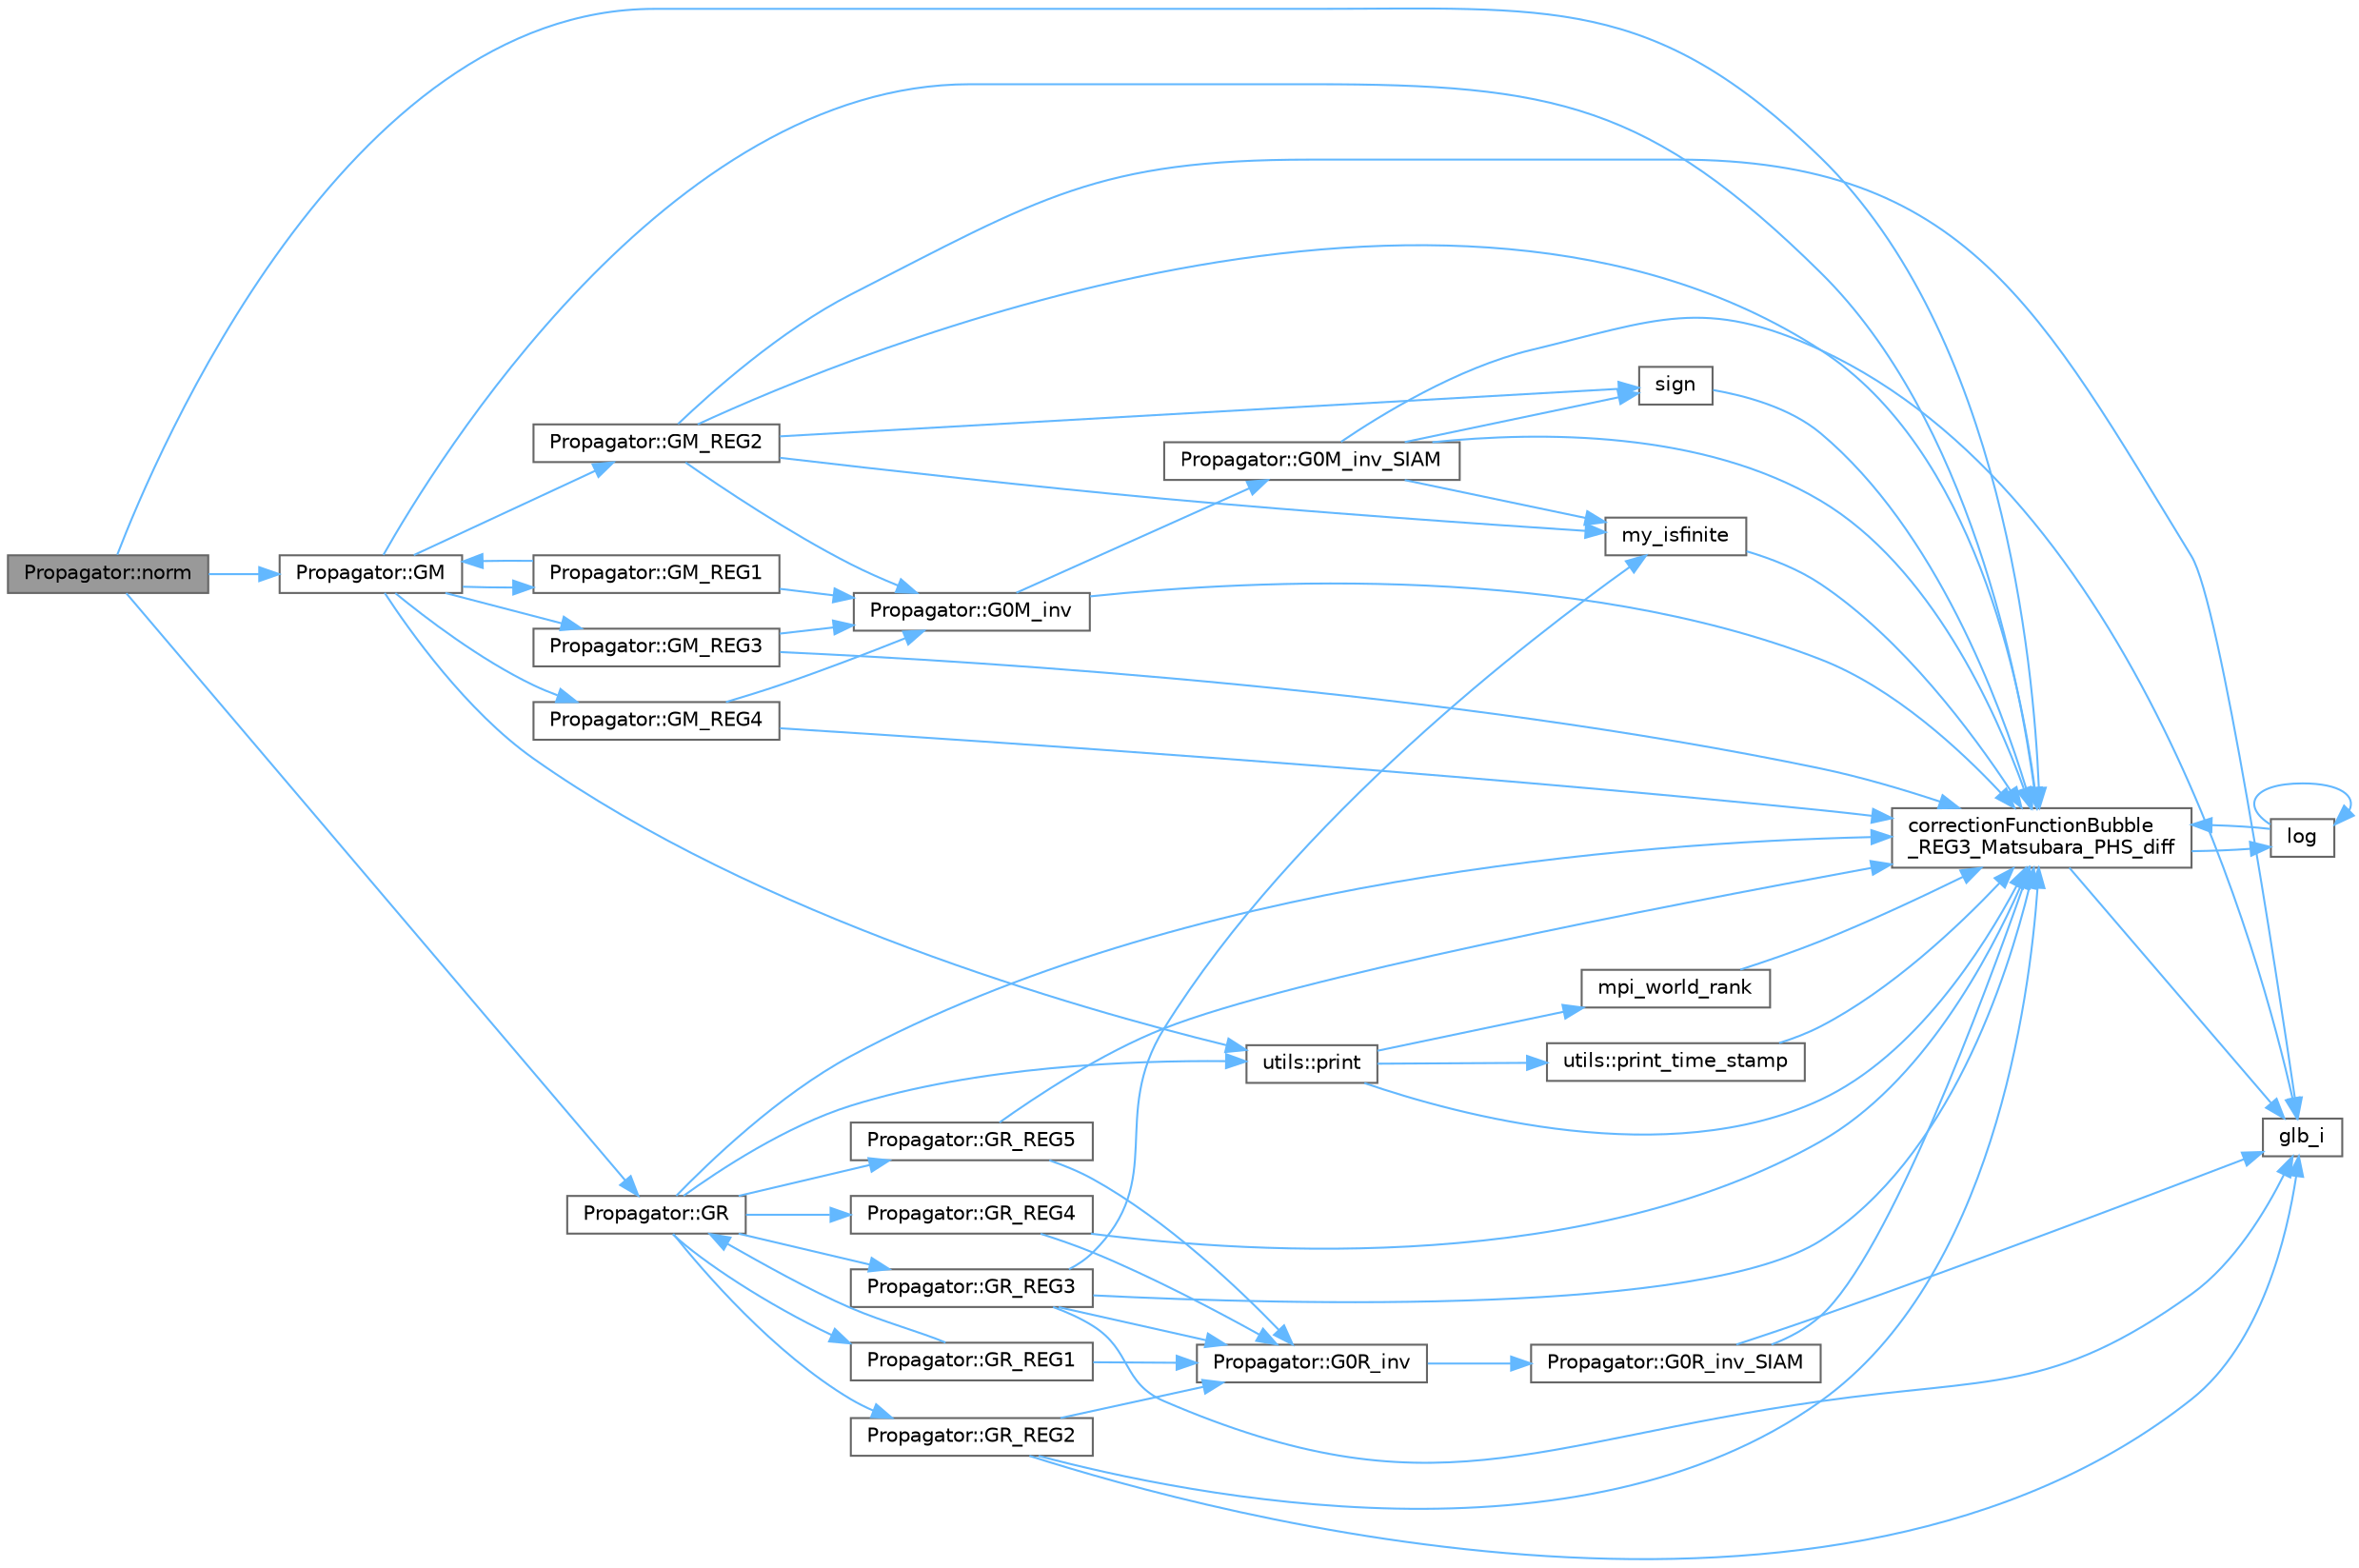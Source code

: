digraph "Propagator::norm"
{
 // INTERACTIVE_SVG=YES
 // LATEX_PDF_SIZE
  bgcolor="transparent";
  edge [fontname=Helvetica,fontsize=10,labelfontname=Helvetica,labelfontsize=10];
  node [fontname=Helvetica,fontsize=10,shape=box,height=0.2,width=0.4];
  rankdir="LR";
  Node1 [id="Node000001",label="Propagator::norm",height=0.2,width=0.4,color="gray40", fillcolor="grey60", style="filled", fontcolor="black",tooltip=" "];
  Node1 -> Node2 [id="edge1_Node000001_Node000002",color="steelblue1",style="solid",tooltip=" "];
  Node2 [id="Node000002",label="correctionFunctionBubble\l_REG3_Matsubara_PHS_diff",height=0.2,width=0.4,color="grey40", fillcolor="white", style="filled",URL="$dd/dea/bubble__corrections_8hpp.html#aff27784f97591f505f77ff0065ab57af",tooltip=" "];
  Node2 -> Node3 [id="edge2_Node000002_Node000003",color="steelblue1",style="solid",tooltip=" "];
  Node3 [id="Node000003",label="glb_i",height=0.2,width=0.4,color="grey40", fillcolor="white", style="filled",URL="$d7/d59/data__structures_8hpp.html#ae0c8f095bd2588bb4d374b002c94a90d",tooltip=" "];
  Node2 -> Node4 [id="edge3_Node000002_Node000004",color="steelblue1",style="solid",tooltip=" "];
  Node4 [id="Node000004",label="log",height=0.2,width=0.4,color="grey40", fillcolor="white", style="filled",URL="$d7/d43/KramersKronig_8c_09_09.html#ad9512117c829517886f44895ef9ece90",tooltip=" "];
  Node4 -> Node2 [id="edge4_Node000004_Node000002",color="steelblue1",style="solid",tooltip=" "];
  Node4 -> Node4 [id="edge5_Node000004_Node000004",color="steelblue1",style="solid",tooltip=" "];
  Node1 -> Node5 [id="edge6_Node000001_Node000005",color="steelblue1",style="solid",tooltip=" "];
  Node5 [id="Node000005",label="Propagator::GM",height=0.2,width=0.4,color="grey40", fillcolor="white", style="filled",URL="$d2/d34/classPropagator.html#a04e05adfaa5846f1ba8fdb3ac26ba2b0",tooltip=" "];
  Node5 -> Node2 [id="edge7_Node000005_Node000002",color="steelblue1",style="solid",tooltip=" "];
  Node5 -> Node6 [id="edge8_Node000005_Node000006",color="steelblue1",style="solid",tooltip=" "];
  Node6 [id="Node000006",label="Propagator::GM_REG1",height=0.2,width=0.4,color="grey40", fillcolor="white", style="filled",URL="$d2/d34/classPropagator.html#ac5efa025ac7c3458983f104e63eda780",tooltip=" "];
  Node6 -> Node7 [id="edge9_Node000006_Node000007",color="steelblue1",style="solid",tooltip=" "];
  Node7 [id="Node000007",label="Propagator::G0M_inv",height=0.2,width=0.4,color="grey40", fillcolor="white", style="filled",URL="$d2/d34/classPropagator.html#aba29e36fde20d197f7fbb545848b186e",tooltip="model-specific bare propagators"];
  Node7 -> Node2 [id="edge10_Node000007_Node000002",color="steelblue1",style="solid",tooltip=" "];
  Node7 -> Node8 [id="edge11_Node000007_Node000008",color="steelblue1",style="solid",tooltip=" "];
  Node8 [id="Node000008",label="Propagator::G0M_inv_SIAM",height=0.2,width=0.4,color="grey40", fillcolor="white", style="filled",URL="$d2/d34/classPropagator.html#a6f6a776e3b8f774a3309aac0f8e1bcfc",tooltip=" "];
  Node8 -> Node2 [id="edge12_Node000008_Node000002",color="steelblue1",style="solid",tooltip=" "];
  Node8 -> Node3 [id="edge13_Node000008_Node000003",color="steelblue1",style="solid",tooltip=" "];
  Node8 -> Node9 [id="edge14_Node000008_Node000009",color="steelblue1",style="solid",tooltip=" "];
  Node9 [id="Node000009",label="my_isfinite",height=0.2,width=0.4,color="grey40", fillcolor="white", style="filled",URL="$da/d4d/data__structures_8c_09_09.html#a1b776da091e98686fc5f400e4f91ea9d",tooltip=" "];
  Node9 -> Node2 [id="edge15_Node000009_Node000002",color="steelblue1",style="solid",tooltip=" "];
  Node8 -> Node10 [id="edge16_Node000008_Node000010",color="steelblue1",style="solid",tooltip=" "];
  Node10 [id="Node000010",label="sign",height=0.2,width=0.4,color="grey40", fillcolor="white", style="filled",URL="$de/dbb/math__utils_8hpp.html#a0bb692dd2ccfca1d2a03544ff6b3c7c8",tooltip=" "];
  Node10 -> Node2 [id="edge17_Node000010_Node000002",color="steelblue1",style="solid",tooltip=" "];
  Node6 -> Node5 [id="edge18_Node000006_Node000005",color="steelblue1",style="solid",tooltip=" "];
  Node5 -> Node11 [id="edge19_Node000005_Node000011",color="steelblue1",style="solid",tooltip=" "];
  Node11 [id="Node000011",label="Propagator::GM_REG2",height=0.2,width=0.4,color="grey40", fillcolor="white", style="filled",URL="$d2/d34/classPropagator.html#a221cf170483ff4f0ce3fdaf1fd876db7",tooltip=" "];
  Node11 -> Node2 [id="edge20_Node000011_Node000002",color="steelblue1",style="solid",tooltip=" "];
  Node11 -> Node7 [id="edge21_Node000011_Node000007",color="steelblue1",style="solid",tooltip=" "];
  Node11 -> Node3 [id="edge22_Node000011_Node000003",color="steelblue1",style="solid",tooltip=" "];
  Node11 -> Node9 [id="edge23_Node000011_Node000009",color="steelblue1",style="solid",tooltip=" "];
  Node11 -> Node10 [id="edge24_Node000011_Node000010",color="steelblue1",style="solid",tooltip=" "];
  Node5 -> Node12 [id="edge25_Node000005_Node000012",color="steelblue1",style="solid",tooltip=" "];
  Node12 [id="Node000012",label="Propagator::GM_REG3",height=0.2,width=0.4,color="grey40", fillcolor="white", style="filled",URL="$d2/d34/classPropagator.html#a42c3e1df68725e6a1bff62ee703f7b37",tooltip=" "];
  Node12 -> Node2 [id="edge26_Node000012_Node000002",color="steelblue1",style="solid",tooltip=" "];
  Node12 -> Node7 [id="edge27_Node000012_Node000007",color="steelblue1",style="solid",tooltip=" "];
  Node5 -> Node13 [id="edge28_Node000005_Node000013",color="steelblue1",style="solid",tooltip=" "];
  Node13 [id="Node000013",label="Propagator::GM_REG4",height=0.2,width=0.4,color="grey40", fillcolor="white", style="filled",URL="$d2/d34/classPropagator.html#ab96b87abd4eb9b7c913d4462d3429e40",tooltip=" "];
  Node13 -> Node2 [id="edge29_Node000013_Node000002",color="steelblue1",style="solid",tooltip=" "];
  Node13 -> Node7 [id="edge30_Node000013_Node000007",color="steelblue1",style="solid",tooltip=" "];
  Node5 -> Node14 [id="edge31_Node000005_Node000014",color="steelblue1",style="solid",tooltip=" "];
  Node14 [id="Node000014",label="utils::print",height=0.2,width=0.4,color="grey40", fillcolor="white", style="filled",URL="$d6/d84/namespaceutils.html#ad566cc1586ac4598d5823caa71620eb5",tooltip=" "];
  Node14 -> Node2 [id="edge32_Node000014_Node000002",color="steelblue1",style="solid",tooltip=" "];
  Node14 -> Node15 [id="edge33_Node000014_Node000015",color="steelblue1",style="solid",tooltip=" "];
  Node15 [id="Node000015",label="mpi_world_rank",height=0.2,width=0.4,color="grey40", fillcolor="white", style="filled",URL="$d4/dda/mpi__setup_8c_09_09.html#a191972e98e51a56d90e8e5f750496c7d",tooltip=" "];
  Node15 -> Node2 [id="edge34_Node000015_Node000002",color="steelblue1",style="solid",tooltip=" "];
  Node14 -> Node16 [id="edge35_Node000014_Node000016",color="steelblue1",style="solid",tooltip=" "];
  Node16 [id="Node000016",label="utils::print_time_stamp",height=0.2,width=0.4,color="grey40", fillcolor="white", style="filled",URL="$d6/d84/namespaceutils.html#ac76a8cfe22f29cfa7738ebd9972f60c8",tooltip=" "];
  Node16 -> Node2 [id="edge36_Node000016_Node000002",color="steelblue1",style="solid",tooltip=" "];
  Node1 -> Node17 [id="edge37_Node000001_Node000017",color="steelblue1",style="solid",tooltip=" "];
  Node17 [id="Node000017",label="Propagator::GR",height=0.2,width=0.4,color="grey40", fillcolor="white", style="filled",URL="$d2/d34/classPropagator.html#a919bf81b77f569c10b00457cddce1ac4",tooltip=" "];
  Node17 -> Node2 [id="edge38_Node000017_Node000002",color="steelblue1",style="solid",tooltip=" "];
  Node17 -> Node18 [id="edge39_Node000017_Node000018",color="steelblue1",style="solid",tooltip=" "];
  Node18 [id="Node000018",label="Propagator::GR_REG1",height=0.2,width=0.4,color="grey40", fillcolor="white", style="filled",URL="$d2/d34/classPropagator.html#a4fab2f7c3852ba97041c20b4601e380e",tooltip="propagators for REG == 1"];
  Node18 -> Node19 [id="edge40_Node000018_Node000019",color="steelblue1",style="solid",tooltip=" "];
  Node19 [id="Node000019",label="Propagator::G0R_inv",height=0.2,width=0.4,color="grey40", fillcolor="white", style="filled",URL="$d2/d34/classPropagator.html#aa09164a513560ac95cd1c7ce0e271eab",tooltip=" "];
  Node19 -> Node20 [id="edge41_Node000019_Node000020",color="steelblue1",style="solid",tooltip=" "];
  Node20 [id="Node000020",label="Propagator::G0R_inv_SIAM",height=0.2,width=0.4,color="grey40", fillcolor="white", style="filled",URL="$d2/d34/classPropagator.html#ada412877562e746afa7f6803d588fbbd",tooltip=" "];
  Node20 -> Node2 [id="edge42_Node000020_Node000002",color="steelblue1",style="solid",tooltip=" "];
  Node20 -> Node3 [id="edge43_Node000020_Node000003",color="steelblue1",style="solid",tooltip=" "];
  Node18 -> Node17 [id="edge44_Node000018_Node000017",color="steelblue1",style="solid",tooltip=" "];
  Node17 -> Node21 [id="edge45_Node000017_Node000021",color="steelblue1",style="solid",tooltip=" "];
  Node21 [id="Node000021",label="Propagator::GR_REG2",height=0.2,width=0.4,color="grey40", fillcolor="white", style="filled",URL="$d2/d34/classPropagator.html#afc124b80502bc51f16422bf23fb94238",tooltip="propagators for REG == 2"];
  Node21 -> Node2 [id="edge46_Node000021_Node000002",color="steelblue1",style="solid",tooltip=" "];
  Node21 -> Node19 [id="edge47_Node000021_Node000019",color="steelblue1",style="solid",tooltip=" "];
  Node21 -> Node3 [id="edge48_Node000021_Node000003",color="steelblue1",style="solid",tooltip=" "];
  Node17 -> Node22 [id="edge49_Node000017_Node000022",color="steelblue1",style="solid",tooltip=" "];
  Node22 [id="Node000022",label="Propagator::GR_REG3",height=0.2,width=0.4,color="grey40", fillcolor="white", style="filled",URL="$d2/d34/classPropagator.html#ad58766e9d35e717c0a7c2a7d3986e4a8",tooltip="propagators for REG == 3"];
  Node22 -> Node2 [id="edge50_Node000022_Node000002",color="steelblue1",style="solid",tooltip=" "];
  Node22 -> Node19 [id="edge51_Node000022_Node000019",color="steelblue1",style="solid",tooltip=" "];
  Node22 -> Node3 [id="edge52_Node000022_Node000003",color="steelblue1",style="solid",tooltip=" "];
  Node22 -> Node9 [id="edge53_Node000022_Node000009",color="steelblue1",style="solid",tooltip=" "];
  Node17 -> Node23 [id="edge54_Node000017_Node000023",color="steelblue1",style="solid",tooltip=" "];
  Node23 [id="Node000023",label="Propagator::GR_REG4",height=0.2,width=0.4,color="grey40", fillcolor="white", style="filled",URL="$d2/d34/classPropagator.html#ac5d014e3176022a797269f2a4792c7f5",tooltip="propagators for REG == 3"];
  Node23 -> Node2 [id="edge55_Node000023_Node000002",color="steelblue1",style="solid",tooltip=" "];
  Node23 -> Node19 [id="edge56_Node000023_Node000019",color="steelblue1",style="solid",tooltip=" "];
  Node17 -> Node24 [id="edge57_Node000017_Node000024",color="steelblue1",style="solid",tooltip=" "];
  Node24 [id="Node000024",label="Propagator::GR_REG5",height=0.2,width=0.4,color="grey40", fillcolor="white", style="filled",URL="$d2/d34/classPropagator.html#a50f24f1dcea3718f52849344fc6ac024",tooltip="propagators for REG == 5"];
  Node24 -> Node2 [id="edge58_Node000024_Node000002",color="steelblue1",style="solid",tooltip=" "];
  Node24 -> Node19 [id="edge59_Node000024_Node000019",color="steelblue1",style="solid",tooltip=" "];
  Node17 -> Node14 [id="edge60_Node000017_Node000014",color="steelblue1",style="solid",tooltip=" "];
}
